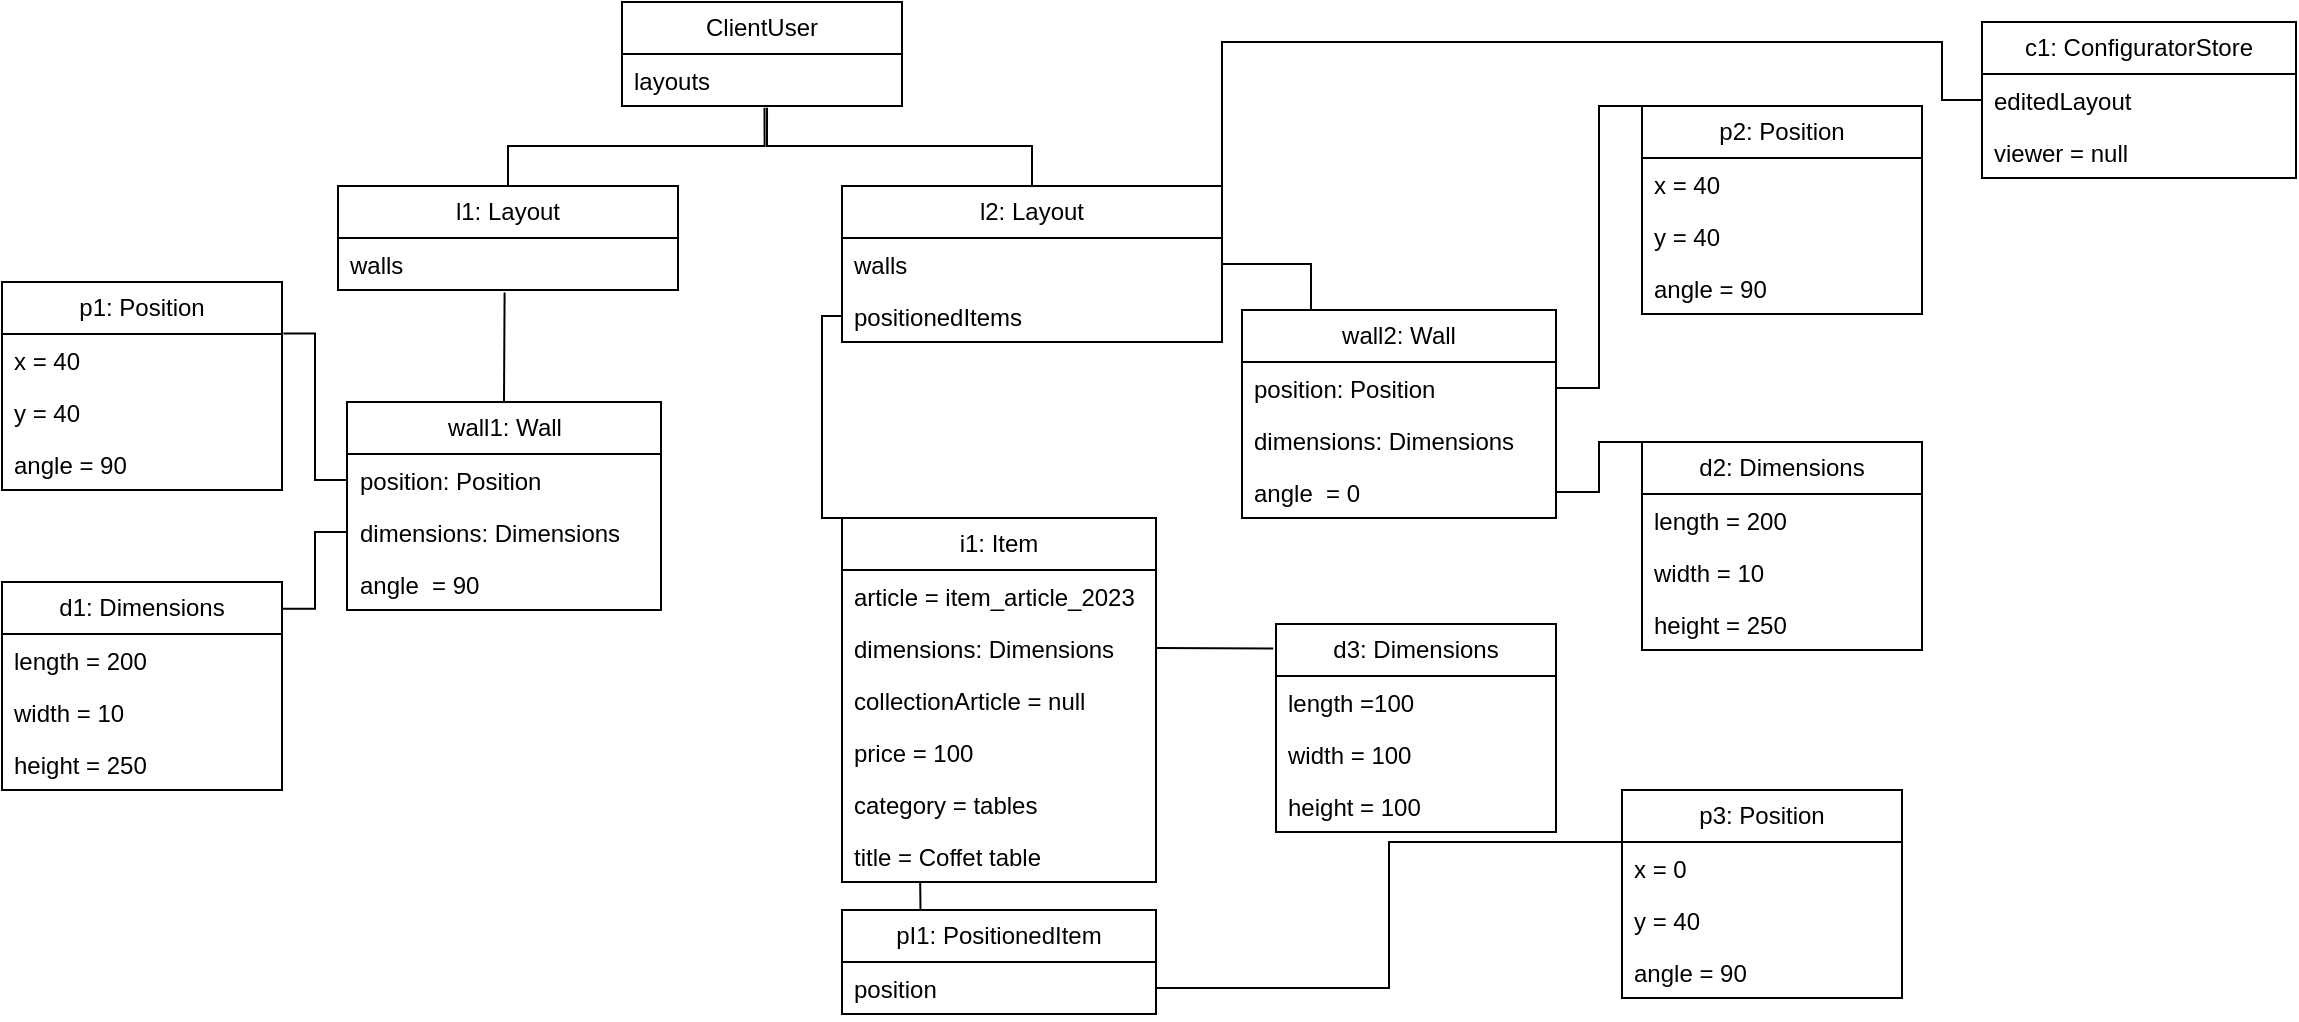 <mxfile version="22.0.4" type="device">
  <diagram name="Page-1" id="mKRtxmhU7NOtCti8sPBy">
    <mxGraphModel dx="1806" dy="1006" grid="1" gridSize="10" guides="1" tooltips="1" connect="1" arrows="1" fold="1" page="1" pageScale="1" pageWidth="850" pageHeight="1100" math="0" shadow="0">
      <root>
        <mxCell id="0" />
        <mxCell id="1" parent="0" />
        <mxCell id="nSdMBXf0cxcsSDTW76qy-12" value="ClientUser" style="swimlane;fontStyle=0;childLayout=stackLayout;horizontal=1;startSize=26;fillColor=none;horizontalStack=0;resizeParent=1;resizeParentMax=0;resizeLast=0;collapsible=1;marginBottom=0;whiteSpace=wrap;html=1;" vertex="1" parent="1">
          <mxGeometry x="460" y="70" width="140" height="52" as="geometry" />
        </mxCell>
        <mxCell id="nSdMBXf0cxcsSDTW76qy-27" value="layouts" style="text;strokeColor=none;fillColor=none;align=left;verticalAlign=top;spacingLeft=4;spacingRight=4;overflow=hidden;rotatable=0;points=[[0,0.5],[1,0.5]];portConstraint=eastwest;whiteSpace=wrap;html=1;" vertex="1" parent="nSdMBXf0cxcsSDTW76qy-12">
          <mxGeometry y="26" width="140" height="26" as="geometry" />
        </mxCell>
        <mxCell id="nSdMBXf0cxcsSDTW76qy-17" value="l2: Layout" style="swimlane;fontStyle=0;childLayout=stackLayout;horizontal=1;startSize=26;fillColor=none;horizontalStack=0;resizeParent=1;resizeParentMax=0;resizeLast=0;collapsible=1;marginBottom=0;whiteSpace=wrap;html=1;" vertex="1" parent="1">
          <mxGeometry x="570" y="162" width="190" height="78" as="geometry" />
        </mxCell>
        <mxCell id="nSdMBXf0cxcsSDTW76qy-25" value="walls" style="text;strokeColor=none;fillColor=none;align=left;verticalAlign=top;spacingLeft=4;spacingRight=4;overflow=hidden;rotatable=0;points=[[0,0.5],[1,0.5]];portConstraint=eastwest;whiteSpace=wrap;html=1;" vertex="1" parent="nSdMBXf0cxcsSDTW76qy-17">
          <mxGeometry y="26" width="190" height="26" as="geometry" />
        </mxCell>
        <mxCell id="nSdMBXf0cxcsSDTW76qy-45" value="positionedItems" style="text;strokeColor=none;fillColor=none;align=left;verticalAlign=top;spacingLeft=4;spacingRight=4;overflow=hidden;rotatable=0;points=[[0,0.5],[1,0.5]];portConstraint=eastwest;whiteSpace=wrap;html=1;" vertex="1" parent="nSdMBXf0cxcsSDTW76qy-17">
          <mxGeometry y="52" width="190" height="26" as="geometry" />
        </mxCell>
        <mxCell id="nSdMBXf0cxcsSDTW76qy-23" value="l1: Layout" style="swimlane;fontStyle=0;childLayout=stackLayout;horizontal=1;startSize=26;fillColor=none;horizontalStack=0;resizeParent=1;resizeParentMax=0;resizeLast=0;collapsible=1;marginBottom=0;whiteSpace=wrap;html=1;" vertex="1" parent="1">
          <mxGeometry x="318" y="162" width="170" height="52" as="geometry" />
        </mxCell>
        <mxCell id="nSdMBXf0cxcsSDTW76qy-24" value="walls" style="text;strokeColor=none;fillColor=none;align=left;verticalAlign=top;spacingLeft=4;spacingRight=4;overflow=hidden;rotatable=0;points=[[0,0.5],[1,0.5]];portConstraint=eastwest;whiteSpace=wrap;html=1;" vertex="1" parent="nSdMBXf0cxcsSDTW76qy-23">
          <mxGeometry y="26" width="170" height="26" as="geometry" />
        </mxCell>
        <mxCell id="nSdMBXf0cxcsSDTW76qy-28" value="" style="endArrow=none;html=1;rounded=0;entryX=0.5;entryY=0;entryDx=0;entryDy=0;exitX=0.509;exitY=1.034;exitDx=0;exitDy=0;exitPerimeter=0;edgeStyle=orthogonalEdgeStyle;" edge="1" parent="1" source="nSdMBXf0cxcsSDTW76qy-27" target="nSdMBXf0cxcsSDTW76qy-23">
          <mxGeometry width="50" height="50" relative="1" as="geometry">
            <mxPoint x="520" y="140" as="sourcePoint" />
            <mxPoint x="580" y="130" as="targetPoint" />
          </mxGeometry>
        </mxCell>
        <mxCell id="nSdMBXf0cxcsSDTW76qy-29" value="" style="endArrow=none;html=1;rounded=0;entryX=0.5;entryY=0;entryDx=0;entryDy=0;exitX=0.518;exitY=1.034;exitDx=0;exitDy=0;exitPerimeter=0;edgeStyle=orthogonalEdgeStyle;" edge="1" parent="1" source="nSdMBXf0cxcsSDTW76qy-27" target="nSdMBXf0cxcsSDTW76qy-17">
          <mxGeometry width="50" height="50" relative="1" as="geometry">
            <mxPoint x="541" y="133" as="sourcePoint" />
            <mxPoint x="400" y="190" as="targetPoint" />
          </mxGeometry>
        </mxCell>
        <mxCell id="nSdMBXf0cxcsSDTW76qy-30" value="p1: Position" style="swimlane;fontStyle=0;childLayout=stackLayout;horizontal=1;startSize=26;fillColor=none;horizontalStack=0;resizeParent=1;resizeParentMax=0;resizeLast=0;collapsible=1;marginBottom=0;whiteSpace=wrap;html=1;" vertex="1" parent="1">
          <mxGeometry x="150" y="210" width="140" height="104" as="geometry" />
        </mxCell>
        <mxCell id="nSdMBXf0cxcsSDTW76qy-31" value="x = 40" style="text;strokeColor=none;fillColor=none;align=left;verticalAlign=top;spacingLeft=4;spacingRight=4;overflow=hidden;rotatable=0;points=[[0,0.5],[1,0.5]];portConstraint=eastwest;whiteSpace=wrap;html=1;" vertex="1" parent="nSdMBXf0cxcsSDTW76qy-30">
          <mxGeometry y="26" width="140" height="26" as="geometry" />
        </mxCell>
        <mxCell id="nSdMBXf0cxcsSDTW76qy-32" value="y = 40" style="text;strokeColor=none;fillColor=none;align=left;verticalAlign=top;spacingLeft=4;spacingRight=4;overflow=hidden;rotatable=0;points=[[0,0.5],[1,0.5]];portConstraint=eastwest;whiteSpace=wrap;html=1;" vertex="1" parent="nSdMBXf0cxcsSDTW76qy-30">
          <mxGeometry y="52" width="140" height="26" as="geometry" />
        </mxCell>
        <mxCell id="nSdMBXf0cxcsSDTW76qy-33" value="angle = 90" style="text;strokeColor=none;fillColor=none;align=left;verticalAlign=top;spacingLeft=4;spacingRight=4;overflow=hidden;rotatable=0;points=[[0,0.5],[1,0.5]];portConstraint=eastwest;whiteSpace=wrap;html=1;" vertex="1" parent="nSdMBXf0cxcsSDTW76qy-30">
          <mxGeometry y="78" width="140" height="26" as="geometry" />
        </mxCell>
        <mxCell id="nSdMBXf0cxcsSDTW76qy-34" value="d1: Dimensions" style="swimlane;fontStyle=0;childLayout=stackLayout;horizontal=1;startSize=26;fillColor=none;horizontalStack=0;resizeParent=1;resizeParentMax=0;resizeLast=0;collapsible=1;marginBottom=0;whiteSpace=wrap;html=1;" vertex="1" parent="1">
          <mxGeometry x="150" y="360" width="140" height="104" as="geometry" />
        </mxCell>
        <mxCell id="nSdMBXf0cxcsSDTW76qy-35" value="length = 200" style="text;strokeColor=none;fillColor=none;align=left;verticalAlign=top;spacingLeft=4;spacingRight=4;overflow=hidden;rotatable=0;points=[[0,0.5],[1,0.5]];portConstraint=eastwest;whiteSpace=wrap;html=1;" vertex="1" parent="nSdMBXf0cxcsSDTW76qy-34">
          <mxGeometry y="26" width="140" height="26" as="geometry" />
        </mxCell>
        <mxCell id="nSdMBXf0cxcsSDTW76qy-36" value="width = 10" style="text;strokeColor=none;fillColor=none;align=left;verticalAlign=top;spacingLeft=4;spacingRight=4;overflow=hidden;rotatable=0;points=[[0,0.5],[1,0.5]];portConstraint=eastwest;whiteSpace=wrap;html=1;" vertex="1" parent="nSdMBXf0cxcsSDTW76qy-34">
          <mxGeometry y="52" width="140" height="26" as="geometry" />
        </mxCell>
        <mxCell id="nSdMBXf0cxcsSDTW76qy-37" value="height = 250" style="text;strokeColor=none;fillColor=none;align=left;verticalAlign=top;spacingLeft=4;spacingRight=4;overflow=hidden;rotatable=0;points=[[0,0.5],[1,0.5]];portConstraint=eastwest;whiteSpace=wrap;html=1;" vertex="1" parent="nSdMBXf0cxcsSDTW76qy-34">
          <mxGeometry y="78" width="140" height="26" as="geometry" />
        </mxCell>
        <mxCell id="nSdMBXf0cxcsSDTW76qy-38" value="wall1: Wall" style="swimlane;fontStyle=0;childLayout=stackLayout;horizontal=1;startSize=26;fillColor=none;horizontalStack=0;resizeParent=1;resizeParentMax=0;resizeLast=0;collapsible=1;marginBottom=0;whiteSpace=wrap;html=1;" vertex="1" parent="1">
          <mxGeometry x="322.5" y="270" width="157" height="104" as="geometry" />
        </mxCell>
        <mxCell id="nSdMBXf0cxcsSDTW76qy-39" value="position: Position" style="text;strokeColor=none;fillColor=none;align=left;verticalAlign=top;spacingLeft=4;spacingRight=4;overflow=hidden;rotatable=0;points=[[0,0.5],[1,0.5]];portConstraint=eastwest;whiteSpace=wrap;html=1;" vertex="1" parent="nSdMBXf0cxcsSDTW76qy-38">
          <mxGeometry y="26" width="157" height="26" as="geometry" />
        </mxCell>
        <mxCell id="nSdMBXf0cxcsSDTW76qy-40" value="dimensions: Dimensions" style="text;strokeColor=none;fillColor=none;align=left;verticalAlign=top;spacingLeft=4;spacingRight=4;overflow=hidden;rotatable=0;points=[[0,0.5],[1,0.5]];portConstraint=eastwest;whiteSpace=wrap;html=1;" vertex="1" parent="nSdMBXf0cxcsSDTW76qy-38">
          <mxGeometry y="52" width="157" height="26" as="geometry" />
        </mxCell>
        <mxCell id="nSdMBXf0cxcsSDTW76qy-41" value="angle&amp;nbsp; = 90" style="text;strokeColor=none;fillColor=none;align=left;verticalAlign=top;spacingLeft=4;spacingRight=4;overflow=hidden;rotatable=0;points=[[0,0.5],[1,0.5]];portConstraint=eastwest;whiteSpace=wrap;html=1;" vertex="1" parent="nSdMBXf0cxcsSDTW76qy-38">
          <mxGeometry y="78" width="157" height="26" as="geometry" />
        </mxCell>
        <mxCell id="nSdMBXf0cxcsSDTW76qy-42" value="" style="endArrow=none;html=1;rounded=0;entryX=0.5;entryY=0;entryDx=0;entryDy=0;exitX=0.49;exitY=1.048;exitDx=0;exitDy=0;exitPerimeter=0;" edge="1" parent="1" source="nSdMBXf0cxcsSDTW76qy-24" target="nSdMBXf0cxcsSDTW76qy-38">
          <mxGeometry width="50" height="50" relative="1" as="geometry">
            <mxPoint x="541" y="133" as="sourcePoint" />
            <mxPoint x="415" y="190" as="targetPoint" />
          </mxGeometry>
        </mxCell>
        <mxCell id="nSdMBXf0cxcsSDTW76qy-43" value="" style="endArrow=none;html=1;rounded=0;entryX=0;entryY=0.5;entryDx=0;entryDy=0;exitX=1.005;exitY=-0.012;exitDx=0;exitDy=0;exitPerimeter=0;edgeStyle=elbowEdgeStyle;" edge="1" parent="1" source="nSdMBXf0cxcsSDTW76qy-31" target="nSdMBXf0cxcsSDTW76qy-39">
          <mxGeometry width="50" height="50" relative="1" as="geometry">
            <mxPoint x="413" y="269" as="sourcePoint" />
            <mxPoint x="413" y="320" as="targetPoint" />
          </mxGeometry>
        </mxCell>
        <mxCell id="nSdMBXf0cxcsSDTW76qy-44" value="" style="endArrow=none;html=1;rounded=0;entryX=0;entryY=0.5;entryDx=0;entryDy=0;exitX=1.001;exitY=0.129;exitDx=0;exitDy=0;exitPerimeter=0;edgeStyle=elbowEdgeStyle;" edge="1" parent="1" source="nSdMBXf0cxcsSDTW76qy-34" target="nSdMBXf0cxcsSDTW76qy-40">
          <mxGeometry width="50" height="50" relative="1" as="geometry">
            <mxPoint x="301" y="316" as="sourcePoint" />
            <mxPoint x="343" y="359" as="targetPoint" />
          </mxGeometry>
        </mxCell>
        <mxCell id="nSdMBXf0cxcsSDTW76qy-46" value="p2: Position" style="swimlane;fontStyle=0;childLayout=stackLayout;horizontal=1;startSize=26;fillColor=none;horizontalStack=0;resizeParent=1;resizeParentMax=0;resizeLast=0;collapsible=1;marginBottom=0;whiteSpace=wrap;html=1;flipV=0;" vertex="1" parent="1">
          <mxGeometry x="970" y="122" width="140" height="104" as="geometry" />
        </mxCell>
        <mxCell id="nSdMBXf0cxcsSDTW76qy-47" value="x = 40" style="text;strokeColor=none;fillColor=none;align=left;verticalAlign=top;spacingLeft=4;spacingRight=4;overflow=hidden;rotatable=0;points=[[0,0.5],[1,0.5]];portConstraint=eastwest;whiteSpace=wrap;html=1;" vertex="1" parent="nSdMBXf0cxcsSDTW76qy-46">
          <mxGeometry y="26" width="140" height="26" as="geometry" />
        </mxCell>
        <mxCell id="nSdMBXf0cxcsSDTW76qy-48" value="y = 40" style="text;strokeColor=none;fillColor=none;align=left;verticalAlign=top;spacingLeft=4;spacingRight=4;overflow=hidden;rotatable=0;points=[[0,0.5],[1,0.5]];portConstraint=eastwest;whiteSpace=wrap;html=1;" vertex="1" parent="nSdMBXf0cxcsSDTW76qy-46">
          <mxGeometry y="52" width="140" height="26" as="geometry" />
        </mxCell>
        <mxCell id="nSdMBXf0cxcsSDTW76qy-49" value="angle = 90" style="text;strokeColor=none;fillColor=none;align=left;verticalAlign=top;spacingLeft=4;spacingRight=4;overflow=hidden;rotatable=0;points=[[0,0.5],[1,0.5]];portConstraint=eastwest;whiteSpace=wrap;html=1;" vertex="1" parent="nSdMBXf0cxcsSDTW76qy-46">
          <mxGeometry y="78" width="140" height="26" as="geometry" />
        </mxCell>
        <mxCell id="nSdMBXf0cxcsSDTW76qy-50" value="d2: Dimensions" style="swimlane;fontStyle=0;childLayout=stackLayout;horizontal=1;startSize=26;fillColor=none;horizontalStack=0;resizeParent=1;resizeParentMax=0;resizeLast=0;collapsible=1;marginBottom=0;whiteSpace=wrap;html=1;flipV=0;" vertex="1" parent="1">
          <mxGeometry x="970" y="290" width="140" height="104" as="geometry" />
        </mxCell>
        <mxCell id="nSdMBXf0cxcsSDTW76qy-51" value="length = 200" style="text;strokeColor=none;fillColor=none;align=left;verticalAlign=top;spacingLeft=4;spacingRight=4;overflow=hidden;rotatable=0;points=[[0,0.5],[1,0.5]];portConstraint=eastwest;whiteSpace=wrap;html=1;" vertex="1" parent="nSdMBXf0cxcsSDTW76qy-50">
          <mxGeometry y="26" width="140" height="26" as="geometry" />
        </mxCell>
        <mxCell id="nSdMBXf0cxcsSDTW76qy-52" value="width = 10" style="text;strokeColor=none;fillColor=none;align=left;verticalAlign=top;spacingLeft=4;spacingRight=4;overflow=hidden;rotatable=0;points=[[0,0.5],[1,0.5]];portConstraint=eastwest;whiteSpace=wrap;html=1;" vertex="1" parent="nSdMBXf0cxcsSDTW76qy-50">
          <mxGeometry y="52" width="140" height="26" as="geometry" />
        </mxCell>
        <mxCell id="nSdMBXf0cxcsSDTW76qy-53" value="height = 250" style="text;strokeColor=none;fillColor=none;align=left;verticalAlign=top;spacingLeft=4;spacingRight=4;overflow=hidden;rotatable=0;points=[[0,0.5],[1,0.5]];portConstraint=eastwest;whiteSpace=wrap;html=1;" vertex="1" parent="nSdMBXf0cxcsSDTW76qy-50">
          <mxGeometry y="78" width="140" height="26" as="geometry" />
        </mxCell>
        <mxCell id="nSdMBXf0cxcsSDTW76qy-54" value="wall2: Wall" style="swimlane;fontStyle=0;childLayout=stackLayout;horizontal=1;startSize=26;fillColor=none;horizontalStack=0;resizeParent=1;resizeParentMax=0;resizeLast=0;collapsible=1;marginBottom=0;whiteSpace=wrap;html=1;flipV=0;" vertex="1" parent="1">
          <mxGeometry x="770" y="224" width="157" height="104" as="geometry" />
        </mxCell>
        <mxCell id="nSdMBXf0cxcsSDTW76qy-55" value="position: Position" style="text;strokeColor=none;fillColor=none;align=left;verticalAlign=top;spacingLeft=4;spacingRight=4;overflow=hidden;rotatable=0;points=[[0,0.5],[1,0.5]];portConstraint=eastwest;whiteSpace=wrap;html=1;" vertex="1" parent="nSdMBXf0cxcsSDTW76qy-54">
          <mxGeometry y="26" width="157" height="26" as="geometry" />
        </mxCell>
        <mxCell id="nSdMBXf0cxcsSDTW76qy-56" value="dimensions: Dimensions" style="text;strokeColor=none;fillColor=none;align=left;verticalAlign=top;spacingLeft=4;spacingRight=4;overflow=hidden;rotatable=0;points=[[0,0.5],[1,0.5]];portConstraint=eastwest;whiteSpace=wrap;html=1;" vertex="1" parent="nSdMBXf0cxcsSDTW76qy-54">
          <mxGeometry y="52" width="157" height="26" as="geometry" />
        </mxCell>
        <mxCell id="nSdMBXf0cxcsSDTW76qy-57" value="angle&amp;nbsp; = 0" style="text;strokeColor=none;fillColor=none;align=left;verticalAlign=top;spacingLeft=4;spacingRight=4;overflow=hidden;rotatable=0;points=[[0,0.5],[1,0.5]];portConstraint=eastwest;whiteSpace=wrap;html=1;" vertex="1" parent="nSdMBXf0cxcsSDTW76qy-54">
          <mxGeometry y="78" width="157" height="26" as="geometry" />
        </mxCell>
        <mxCell id="nSdMBXf0cxcsSDTW76qy-58" value="" style="endArrow=none;html=1;rounded=0;entryX=0.5;entryY=0;entryDx=0;entryDy=0;exitX=1;exitY=0.5;exitDx=0;exitDy=0;edgeStyle=elbowEdgeStyle;" edge="1" parent="1" target="nSdMBXf0cxcsSDTW76qy-54" source="nSdMBXf0cxcsSDTW76qy-25">
          <mxGeometry width="50" height="50" relative="1" as="geometry">
            <mxPoint x="1291" y="181" as="sourcePoint" />
            <mxPoint x="1305" y="156" as="targetPoint" />
          </mxGeometry>
        </mxCell>
        <mxCell id="nSdMBXf0cxcsSDTW76qy-59" value="" style="endArrow=none;html=1;rounded=0;entryX=1;entryY=0.5;entryDx=0;entryDy=0;exitX=0;exitY=0;exitDx=0;exitDy=0;edgeStyle=elbowEdgeStyle;" edge="1" parent="1" source="nSdMBXf0cxcsSDTW76qy-46" target="nSdMBXf0cxcsSDTW76qy-55">
          <mxGeometry width="50" height="50" relative="1" as="geometry">
            <mxPoint x="1303" y="179" as="sourcePoint" />
            <mxPoint x="1303" y="230" as="targetPoint" />
          </mxGeometry>
        </mxCell>
        <mxCell id="nSdMBXf0cxcsSDTW76qy-60" value="" style="endArrow=none;html=1;rounded=0;entryX=1;entryY=0.5;entryDx=0;entryDy=0;exitX=0;exitY=0;exitDx=0;exitDy=0;edgeStyle=elbowEdgeStyle;" edge="1" parent="1" source="nSdMBXf0cxcsSDTW76qy-50" target="nSdMBXf0cxcsSDTW76qy-57">
          <mxGeometry width="50" height="50" relative="1" as="geometry">
            <mxPoint x="1191" y="303.168" as="sourcePoint" />
            <mxPoint x="1233" y="346.168" as="targetPoint" />
          </mxGeometry>
        </mxCell>
        <mxCell id="nSdMBXf0cxcsSDTW76qy-61" value="i1: Item" style="swimlane;fontStyle=0;childLayout=stackLayout;horizontal=1;startSize=26;fillColor=none;horizontalStack=0;resizeParent=1;resizeParentMax=0;resizeLast=0;collapsible=1;marginBottom=0;whiteSpace=wrap;html=1;flipV=0;" vertex="1" parent="1">
          <mxGeometry x="570" y="328" width="157" height="182" as="geometry" />
        </mxCell>
        <mxCell id="nSdMBXf0cxcsSDTW76qy-62" value="article = item_article_2023" style="text;strokeColor=none;fillColor=none;align=left;verticalAlign=top;spacingLeft=4;spacingRight=4;overflow=hidden;rotatable=0;points=[[0,0.5],[1,0.5]];portConstraint=eastwest;whiteSpace=wrap;html=1;" vertex="1" parent="nSdMBXf0cxcsSDTW76qy-61">
          <mxGeometry y="26" width="157" height="26" as="geometry" />
        </mxCell>
        <mxCell id="nSdMBXf0cxcsSDTW76qy-63" value="dimensions: Dimensions" style="text;strokeColor=none;fillColor=none;align=left;verticalAlign=top;spacingLeft=4;spacingRight=4;overflow=hidden;rotatable=0;points=[[0,0.5],[1,0.5]];portConstraint=eastwest;whiteSpace=wrap;html=1;" vertex="1" parent="nSdMBXf0cxcsSDTW76qy-61">
          <mxGeometry y="52" width="157" height="26" as="geometry" />
        </mxCell>
        <mxCell id="nSdMBXf0cxcsSDTW76qy-64" value="collectionArticle = null" style="text;strokeColor=none;fillColor=none;align=left;verticalAlign=top;spacingLeft=4;spacingRight=4;overflow=hidden;rotatable=0;points=[[0,0.5],[1,0.5]];portConstraint=eastwest;whiteSpace=wrap;html=1;" vertex="1" parent="nSdMBXf0cxcsSDTW76qy-61">
          <mxGeometry y="78" width="157" height="26" as="geometry" />
        </mxCell>
        <mxCell id="nSdMBXf0cxcsSDTW76qy-71" value="price = 100" style="text;strokeColor=none;fillColor=none;align=left;verticalAlign=top;spacingLeft=4;spacingRight=4;overflow=hidden;rotatable=0;points=[[0,0.5],[1,0.5]];portConstraint=eastwest;whiteSpace=wrap;html=1;" vertex="1" parent="nSdMBXf0cxcsSDTW76qy-61">
          <mxGeometry y="104" width="157" height="26" as="geometry" />
        </mxCell>
        <mxCell id="nSdMBXf0cxcsSDTW76qy-72" value="category = tables" style="text;strokeColor=none;fillColor=none;align=left;verticalAlign=top;spacingLeft=4;spacingRight=4;overflow=hidden;rotatable=0;points=[[0,0.5],[1,0.5]];portConstraint=eastwest;whiteSpace=wrap;html=1;" vertex="1" parent="nSdMBXf0cxcsSDTW76qy-61">
          <mxGeometry y="130" width="157" height="26" as="geometry" />
        </mxCell>
        <mxCell id="nSdMBXf0cxcsSDTW76qy-73" value="title = Coffet table" style="text;strokeColor=none;fillColor=none;align=left;verticalAlign=top;spacingLeft=4;spacingRight=4;overflow=hidden;rotatable=0;points=[[0,0.5],[1,0.5]];portConstraint=eastwest;whiteSpace=wrap;html=1;" vertex="1" parent="nSdMBXf0cxcsSDTW76qy-61">
          <mxGeometry y="156" width="157" height="26" as="geometry" />
        </mxCell>
        <mxCell id="nSdMBXf0cxcsSDTW76qy-65" value="" style="endArrow=none;html=1;rounded=0;entryX=0;entryY=0;entryDx=0;entryDy=0;exitX=0;exitY=0.5;exitDx=0;exitDy=0;edgeStyle=orthogonalEdgeStyle;" edge="1" parent="1" source="nSdMBXf0cxcsSDTW76qy-45" target="nSdMBXf0cxcsSDTW76qy-61">
          <mxGeometry width="50" height="50" relative="1" as="geometry">
            <mxPoint x="550" y="227" as="sourcePoint" />
            <mxPoint x="550" y="314" as="targetPoint" />
            <Array as="points">
              <mxPoint x="560" y="227" />
              <mxPoint x="560" y="328" />
            </Array>
          </mxGeometry>
        </mxCell>
        <mxCell id="nSdMBXf0cxcsSDTW76qy-66" value="d3: Dimensions" style="swimlane;fontStyle=0;childLayout=stackLayout;horizontal=1;startSize=26;fillColor=none;horizontalStack=0;resizeParent=1;resizeParentMax=0;resizeLast=0;collapsible=1;marginBottom=0;whiteSpace=wrap;html=1;flipV=0;" vertex="1" parent="1">
          <mxGeometry x="787" y="381" width="140" height="104" as="geometry" />
        </mxCell>
        <mxCell id="nSdMBXf0cxcsSDTW76qy-67" value="length =100" style="text;strokeColor=none;fillColor=none;align=left;verticalAlign=top;spacingLeft=4;spacingRight=4;overflow=hidden;rotatable=0;points=[[0,0.5],[1,0.5]];portConstraint=eastwest;whiteSpace=wrap;html=1;" vertex="1" parent="nSdMBXf0cxcsSDTW76qy-66">
          <mxGeometry y="26" width="140" height="26" as="geometry" />
        </mxCell>
        <mxCell id="nSdMBXf0cxcsSDTW76qy-68" value="width = 100" style="text;strokeColor=none;fillColor=none;align=left;verticalAlign=top;spacingLeft=4;spacingRight=4;overflow=hidden;rotatable=0;points=[[0,0.5],[1,0.5]];portConstraint=eastwest;whiteSpace=wrap;html=1;" vertex="1" parent="nSdMBXf0cxcsSDTW76qy-66">
          <mxGeometry y="52" width="140" height="26" as="geometry" />
        </mxCell>
        <mxCell id="nSdMBXf0cxcsSDTW76qy-69" value="height = 100" style="text;strokeColor=none;fillColor=none;align=left;verticalAlign=top;spacingLeft=4;spacingRight=4;overflow=hidden;rotatable=0;points=[[0,0.5],[1,0.5]];portConstraint=eastwest;whiteSpace=wrap;html=1;" vertex="1" parent="nSdMBXf0cxcsSDTW76qy-66">
          <mxGeometry y="78" width="140" height="26" as="geometry" />
        </mxCell>
        <mxCell id="nSdMBXf0cxcsSDTW76qy-70" value="" style="endArrow=none;html=1;rounded=0;entryX=1;entryY=0.5;entryDx=0;entryDy=0;exitX=-0.01;exitY=0.118;exitDx=0;exitDy=0;exitPerimeter=0;" edge="1" parent="1" source="nSdMBXf0cxcsSDTW76qy-66" target="nSdMBXf0cxcsSDTW76qy-63">
          <mxGeometry width="50" height="50" relative="1" as="geometry">
            <mxPoint x="980" y="300" as="sourcePoint" />
            <mxPoint x="937" y="325" as="targetPoint" />
          </mxGeometry>
        </mxCell>
        <mxCell id="nSdMBXf0cxcsSDTW76qy-74" value="" style="endArrow=none;html=1;rounded=0;exitX=0.25;exitY=0;exitDx=0;exitDy=0;entryX=0.249;entryY=1.003;entryDx=0;entryDy=0;entryPerimeter=0;" edge="1" parent="1" source="nSdMBXf0cxcsSDTW76qy-75" target="nSdMBXf0cxcsSDTW76qy-73">
          <mxGeometry width="50" height="50" relative="1" as="geometry">
            <mxPoint x="640.087" y="524.104" as="sourcePoint" />
            <mxPoint x="600" y="510" as="targetPoint" />
          </mxGeometry>
        </mxCell>
        <mxCell id="nSdMBXf0cxcsSDTW76qy-75" value="pI1: PositionedItem" style="swimlane;fontStyle=0;childLayout=stackLayout;horizontal=1;startSize=26;fillColor=none;horizontalStack=0;resizeParent=1;resizeParentMax=0;resizeLast=0;collapsible=1;marginBottom=0;whiteSpace=wrap;html=1;flipV=0;" vertex="1" parent="1">
          <mxGeometry x="570" y="524" width="157" height="52" as="geometry" />
        </mxCell>
        <mxCell id="nSdMBXf0cxcsSDTW76qy-76" value="position" style="text;strokeColor=none;fillColor=none;align=left;verticalAlign=top;spacingLeft=4;spacingRight=4;overflow=hidden;rotatable=0;points=[[0,0.5],[1,0.5]];portConstraint=eastwest;whiteSpace=wrap;html=1;" vertex="1" parent="nSdMBXf0cxcsSDTW76qy-75">
          <mxGeometry y="26" width="157" height="26" as="geometry" />
        </mxCell>
        <mxCell id="nSdMBXf0cxcsSDTW76qy-86" value="p3: Position" style="swimlane;fontStyle=0;childLayout=stackLayout;horizontal=1;startSize=26;fillColor=none;horizontalStack=0;resizeParent=1;resizeParentMax=0;resizeLast=0;collapsible=1;marginBottom=0;whiteSpace=wrap;html=1;flipV=0;" vertex="1" parent="1">
          <mxGeometry x="960" y="464" width="140" height="104" as="geometry" />
        </mxCell>
        <mxCell id="nSdMBXf0cxcsSDTW76qy-87" value="x = 0" style="text;strokeColor=none;fillColor=none;align=left;verticalAlign=top;spacingLeft=4;spacingRight=4;overflow=hidden;rotatable=0;points=[[0,0.5],[1,0.5]];portConstraint=eastwest;whiteSpace=wrap;html=1;" vertex="1" parent="nSdMBXf0cxcsSDTW76qy-86">
          <mxGeometry y="26" width="140" height="26" as="geometry" />
        </mxCell>
        <mxCell id="nSdMBXf0cxcsSDTW76qy-88" value="y = 40" style="text;strokeColor=none;fillColor=none;align=left;verticalAlign=top;spacingLeft=4;spacingRight=4;overflow=hidden;rotatable=0;points=[[0,0.5],[1,0.5]];portConstraint=eastwest;whiteSpace=wrap;html=1;" vertex="1" parent="nSdMBXf0cxcsSDTW76qy-86">
          <mxGeometry y="52" width="140" height="26" as="geometry" />
        </mxCell>
        <mxCell id="nSdMBXf0cxcsSDTW76qy-89" value="angle = 90" style="text;strokeColor=none;fillColor=none;align=left;verticalAlign=top;spacingLeft=4;spacingRight=4;overflow=hidden;rotatable=0;points=[[0,0.5],[1,0.5]];portConstraint=eastwest;whiteSpace=wrap;html=1;" vertex="1" parent="nSdMBXf0cxcsSDTW76qy-86">
          <mxGeometry y="78" width="140" height="26" as="geometry" />
        </mxCell>
        <mxCell id="nSdMBXf0cxcsSDTW76qy-90" value="" style="endArrow=none;html=1;rounded=0;entryX=1;entryY=0.75;entryDx=0;entryDy=0;exitX=0;exitY=0.25;exitDx=0;exitDy=0;edgeStyle=orthogonalEdgeStyle;" edge="1" parent="1" source="nSdMBXf0cxcsSDTW76qy-86" target="nSdMBXf0cxcsSDTW76qy-75">
          <mxGeometry width="50" height="50" relative="1" as="geometry">
            <mxPoint x="796" y="403" as="sourcePoint" />
            <mxPoint x="737" y="403" as="targetPoint" />
          </mxGeometry>
        </mxCell>
        <mxCell id="nSdMBXf0cxcsSDTW76qy-91" value="c1: ConfiguratorStore" style="swimlane;fontStyle=0;childLayout=stackLayout;horizontal=1;startSize=26;fillColor=none;horizontalStack=0;resizeParent=1;resizeParentMax=0;resizeLast=0;collapsible=1;marginBottom=0;whiteSpace=wrap;html=1;flipV=0;" vertex="1" parent="1">
          <mxGeometry x="1140" y="80" width="157" height="78" as="geometry" />
        </mxCell>
        <mxCell id="nSdMBXf0cxcsSDTW76qy-92" value="editedLayout" style="text;strokeColor=none;fillColor=none;align=left;verticalAlign=top;spacingLeft=4;spacingRight=4;overflow=hidden;rotatable=0;points=[[0,0.5],[1,0.5]];portConstraint=eastwest;whiteSpace=wrap;html=1;" vertex="1" parent="nSdMBXf0cxcsSDTW76qy-91">
          <mxGeometry y="26" width="157" height="26" as="geometry" />
        </mxCell>
        <mxCell id="nSdMBXf0cxcsSDTW76qy-96" value="viewer = null" style="text;strokeColor=none;fillColor=none;align=left;verticalAlign=top;spacingLeft=4;spacingRight=4;overflow=hidden;rotatable=0;points=[[0,0.5],[1,0.5]];portConstraint=eastwest;whiteSpace=wrap;html=1;" vertex="1" parent="nSdMBXf0cxcsSDTW76qy-91">
          <mxGeometry y="52" width="157" height="26" as="geometry" />
        </mxCell>
        <mxCell id="nSdMBXf0cxcsSDTW76qy-98" value="" style="endArrow=none;html=1;rounded=0;entryX=0;entryY=0.5;entryDx=0;entryDy=0;exitX=1;exitY=0;exitDx=0;exitDy=0;edgeStyle=orthogonalEdgeStyle;" edge="1" parent="1" source="nSdMBXf0cxcsSDTW76qy-17" target="nSdMBXf0cxcsSDTW76qy-92">
          <mxGeometry width="50" height="50" relative="1" as="geometry">
            <mxPoint x="770" y="211" as="sourcePoint" />
            <mxPoint x="858" y="234" as="targetPoint" />
            <Array as="points">
              <mxPoint x="760" y="90" />
              <mxPoint x="1120" y="90" />
              <mxPoint x="1120" y="119" />
            </Array>
          </mxGeometry>
        </mxCell>
      </root>
    </mxGraphModel>
  </diagram>
</mxfile>
